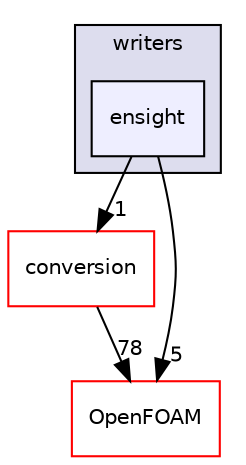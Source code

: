 digraph "src/sampling/sampledSurface/writers/ensight" {
  bgcolor=transparent;
  compound=true
  node [ fontsize="10", fontname="Helvetica"];
  edge [ labelfontsize="10", labelfontname="Helvetica"];
  subgraph clusterdir_e8fc266228915d4455fb775a69f2b72e {
    graph [ bgcolor="#ddddee", pencolor="black", label="writers" fontname="Helvetica", fontsize="10", URL="dir_e8fc266228915d4455fb775a69f2b72e.html"]
  dir_5d9222ffbf819587ffecb99135c2b895 [shape=box, label="ensight", style="filled", fillcolor="#eeeeff", pencolor="black", URL="dir_5d9222ffbf819587ffecb99135c2b895.html"];
  }
  dir_22e3beccf9f956a3c7bfcabae9a0dde0 [shape=box label="conversion" color="red" URL="dir_22e3beccf9f956a3c7bfcabae9a0dde0.html"];
  dir_c5473ff19b20e6ec4dfe5c310b3778a8 [shape=box label="OpenFOAM" color="red" URL="dir_c5473ff19b20e6ec4dfe5c310b3778a8.html"];
  dir_22e3beccf9f956a3c7bfcabae9a0dde0->dir_c5473ff19b20e6ec4dfe5c310b3778a8 [headlabel="78", labeldistance=1.5 headhref="dir_000769_001898.html"];
  dir_5d9222ffbf819587ffecb99135c2b895->dir_22e3beccf9f956a3c7bfcabae9a0dde0 [headlabel="1", labeldistance=1.5 headhref="dir_002723_000769.html"];
  dir_5d9222ffbf819587ffecb99135c2b895->dir_c5473ff19b20e6ec4dfe5c310b3778a8 [headlabel="5", labeldistance=1.5 headhref="dir_002723_001898.html"];
}
